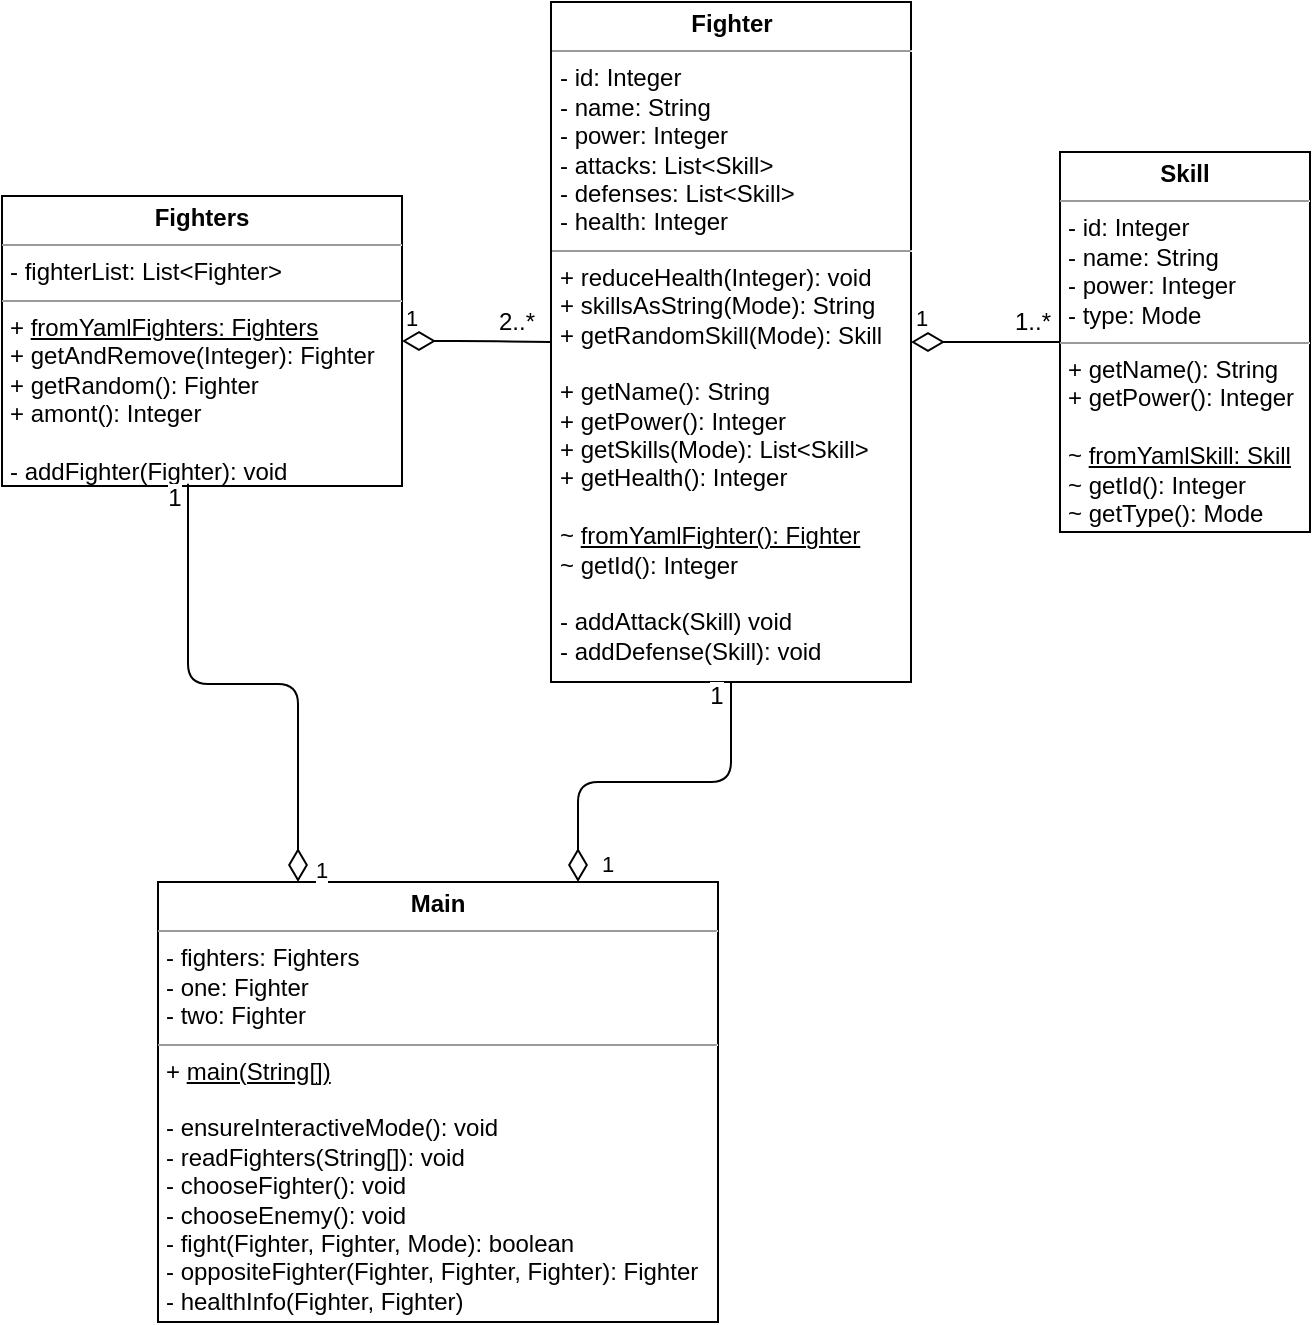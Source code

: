 <mxfile version="12.3.2" type="device" pages="1"><diagram id="r8I7aOsCpsgrst2HwtjH" name="Page-1"><mxGraphModel dx="1168" dy="788" grid="1" gridSize="10" guides="1" tooltips="1" connect="1" arrows="1" fold="1" page="1" pageScale="1" pageWidth="827" pageHeight="1169" math="0" shadow="0"><root><mxCell id="0"/><mxCell id="1" parent="0"/><mxCell id="dvqwYVEK8RVhKuOjQXvO-2" value="&lt;p style=&quot;margin: 0px ; margin-top: 4px ; text-align: center&quot;&gt;&lt;b&gt;Fighter&lt;/b&gt;&lt;/p&gt;&lt;hr size=&quot;1&quot;&gt;&lt;p style=&quot;margin: 0px ; margin-left: 4px&quot;&gt;- id: Integer&lt;/p&gt;&lt;p style=&quot;margin: 0px ; margin-left: 4px&quot;&gt;- name: String&lt;/p&gt;&lt;p style=&quot;margin: 0px ; margin-left: 4px&quot;&gt;- power: Integer&lt;/p&gt;&lt;p style=&quot;margin: 0px ; margin-left: 4px&quot;&gt;- attacks: List&amp;lt;Skill&amp;gt;&lt;/p&gt;&lt;p style=&quot;margin: 0px ; margin-left: 4px&quot;&gt;- defenses: List&amp;lt;Skill&amp;gt;&lt;/p&gt;&lt;p style=&quot;margin: 0px ; margin-left: 4px&quot;&gt;- health: Integer&lt;br&gt;&lt;/p&gt;&lt;hr size=&quot;1&quot;&gt;&lt;p style=&quot;margin: 0px ; margin-left: 4px&quot;&gt;&lt;span&gt;+ reduceHealth(Integer): void&lt;/span&gt;&lt;br&gt;&lt;/p&gt;&lt;p style=&quot;margin: 0px ; margin-left: 4px&quot;&gt;+ skillsAsString(Mode): String&lt;/p&gt;&lt;p style=&quot;margin: 0px ; margin-left: 4px&quot;&gt;+ getRandomSkill(Mode): Skill&lt;/p&gt;&lt;p style=&quot;margin: 0px ; margin-left: 4px&quot;&gt;&lt;br&gt;&lt;/p&gt;&lt;p style=&quot;margin: 0px ; margin-left: 4px&quot;&gt;+ getName(): String&lt;/p&gt;&lt;p style=&quot;margin: 0px ; margin-left: 4px&quot;&gt;+ getPower(): Integer&lt;/p&gt;&lt;p style=&quot;margin: 0px ; margin-left: 4px&quot;&gt;+ getSkills(Mode): List&amp;lt;Skill&amp;gt;&lt;/p&gt;&lt;p style=&quot;margin: 0px ; margin-left: 4px&quot;&gt;+ getHealth(): Integer&lt;/p&gt;&lt;p style=&quot;margin: 0px ; margin-left: 4px&quot;&gt;&lt;br&gt;&lt;/p&gt;&lt;p style=&quot;margin: 0px ; margin-left: 4px&quot;&gt;~&amp;nbsp;&lt;u&gt;fromYamlFighter(): Fighter&lt;/u&gt;&lt;br&gt;&lt;/p&gt;&lt;p style=&quot;margin: 0px ; margin-left: 4px&quot;&gt;~ getId(): Integer&lt;u&gt;&lt;br&gt;&lt;/u&gt;&lt;/p&gt;&lt;p style=&quot;margin: 0px ; margin-left: 4px&quot;&gt;&lt;br&gt;&lt;/p&gt;&lt;p style=&quot;margin: 0px ; margin-left: 4px&quot;&gt;- addAttack(Skill) void&lt;/p&gt;&lt;p style=&quot;margin: 0px ; margin-left: 4px&quot;&gt;- addDefense(Skill): void&lt;/p&gt;" style="verticalAlign=top;align=left;overflow=fill;fontSize=12;fontFamily=Helvetica;html=1;" parent="1" vertex="1"><mxGeometry x="274.5" width="180" height="340" as="geometry"/></mxCell><mxCell id="dvqwYVEK8RVhKuOjQXvO-3" value="&lt;p style=&quot;margin: 0px ; margin-top: 4px ; text-align: center&quot;&gt;&lt;b&gt;Fighters&lt;/b&gt;&lt;/p&gt;&lt;hr size=&quot;1&quot;&gt;&lt;p style=&quot;margin: 0px ; margin-left: 4px&quot;&gt;- fighterList: List&amp;lt;Fighter&amp;gt;&lt;br&gt;&lt;/p&gt;&lt;hr size=&quot;1&quot;&gt;&lt;p style=&quot;margin: 0px ; margin-left: 4px&quot;&gt;+&amp;nbsp;&lt;u&gt;fromYamlFighters: Fighters&lt;/u&gt;&lt;br style=&quot;padding: 0px ; margin: 0px&quot;&gt;+ getAndRemove(Integer): Fighter&lt;br style=&quot;padding: 0px ; margin: 0px&quot;&gt;+ getRandom(): Fighter&lt;/p&gt;&lt;p style=&quot;margin: 0px ; margin-left: 4px&quot;&gt;+ amont(): Integer&lt;br style=&quot;padding: 0px ; margin: 0px&quot;&gt;&lt;br style=&quot;padding: 0px ; margin: 0px&quot;&gt;- addFighter(Fighter): void&lt;br&gt;&lt;/p&gt;" style="verticalAlign=top;align=left;overflow=fill;fontSize=12;fontFamily=Helvetica;html=1;" parent="1" vertex="1"><mxGeometry y="97" width="200" height="145" as="geometry"/></mxCell><mxCell id="dvqwYVEK8RVhKuOjQXvO-5" value="&lt;p style=&quot;margin: 0px ; margin-top: 4px ; text-align: center&quot;&gt;&lt;b&gt;Skill&lt;/b&gt;&lt;/p&gt;&lt;hr size=&quot;1&quot;&gt;&lt;p style=&quot;margin: 0px 0px 0px 4px&quot;&gt;- id: Integer&lt;/p&gt;&lt;p style=&quot;margin: 0px 0px 0px 4px&quot;&gt;- name: String&lt;/p&gt;&lt;p style=&quot;margin: 0px 0px 0px 4px&quot;&gt;- power: Integer&lt;/p&gt;&lt;p style=&quot;margin: 0px 0px 0px 4px&quot;&gt;- type: Mode&lt;/p&gt;&lt;hr size=&quot;1&quot;&gt;&lt;p style=&quot;margin: 0px ; margin-left: 4px&quot;&gt;+ getName(): String&lt;/p&gt;&lt;p style=&quot;margin: 0px ; margin-left: 4px&quot;&gt;+ getPower(): Integer&lt;br style=&quot;padding: 0px ; margin: 0px&quot;&gt;&lt;br&gt;~&amp;nbsp;&lt;u&gt;fromYamlSkill: Skill&lt;/u&gt;&lt;br style=&quot;padding: 0px ; margin: 0px&quot;&gt;~ getId(): Integer&lt;br&gt;&lt;/p&gt;&lt;p style=&quot;margin: 0px ; margin-left: 4px&quot;&gt;~ getType(): Mode&lt;br&gt;&lt;/p&gt;" style="verticalAlign=top;align=left;overflow=fill;fontSize=12;fontFamily=Helvetica;html=1;" parent="1" vertex="1"><mxGeometry x="529" y="75" width="125" height="190" as="geometry"/></mxCell><mxCell id="dvqwYVEK8RVhKuOjQXvO-6" value="1" style="endArrow=none;html=1;endSize=12;startArrow=diamondThin;startSize=14;startFill=0;edgeStyle=orthogonalEdgeStyle;align=left;verticalAlign=bottom;strokeColor=#000000;endFill=0;exitX=1;exitY=0.5;exitDx=0;exitDy=0;entryX=0;entryY=0.5;entryDx=0;entryDy=0;" parent="1" source="dvqwYVEK8RVhKuOjQXvO-3" target="dvqwYVEK8RVhKuOjQXvO-2" edge="1"><mxGeometry x="-1" y="3" relative="1" as="geometry"><mxPoint x="214" y="185" as="sourcePoint"/><mxPoint x="374" y="185" as="targetPoint"/></mxGeometry></mxCell><mxCell id="dvqwYVEK8RVhKuOjQXvO-7" value="2..*" style="text;html=1;resizable=0;points=[];align=center;verticalAlign=middle;labelBackgroundColor=#ffffff;" parent="dvqwYVEK8RVhKuOjQXvO-6" vertex="1" connectable="0"><mxGeometry x="0.733" y="4" relative="1" as="geometry"><mxPoint x="-8" y="-6" as="offset"/></mxGeometry></mxCell><mxCell id="dvqwYVEK8RVhKuOjQXvO-8" value="1" style="endArrow=none;html=1;endSize=12;startArrow=diamondThin;startSize=14;startFill=0;edgeStyle=orthogonalEdgeStyle;align=left;verticalAlign=bottom;strokeColor=#000000;endFill=0;exitX=1;exitY=0.5;exitDx=0;exitDy=0;entryX=0;entryY=0.5;entryDx=0;entryDy=0;" parent="1" source="dvqwYVEK8RVhKuOjQXvO-2" target="dvqwYVEK8RVhKuOjQXvO-5" edge="1"><mxGeometry x="-1" y="3" relative="1" as="geometry"><mxPoint x="598.853" y="155.176" as="sourcePoint"/><mxPoint x="808.265" y="155.176" as="targetPoint"/></mxGeometry></mxCell><mxCell id="dvqwYVEK8RVhKuOjQXvO-9" value="1..*" style="text;html=1;resizable=0;points=[];align=center;verticalAlign=middle;labelBackgroundColor=#ffffff;" parent="dvqwYVEK8RVhKuOjQXvO-8" vertex="1" connectable="0"><mxGeometry x="0.733" y="4" relative="1" as="geometry"><mxPoint x="-4" y="-6" as="offset"/></mxGeometry></mxCell><mxCell id="dvqwYVEK8RVhKuOjQXvO-12" value="&lt;p style=&quot;margin: 0px ; margin-top: 4px ; text-align: center&quot;&gt;&lt;b&gt;Main&lt;/b&gt;&lt;/p&gt;&lt;hr size=&quot;1&quot;&gt;&lt;p style=&quot;margin: 0px 0px 0px 4px&quot;&gt;- fighters: Fighters&lt;/p&gt;&lt;p style=&quot;margin: 0px 0px 0px 4px&quot;&gt;- one: Fighter&lt;/p&gt;&lt;p style=&quot;margin: 0px 0px 0px 4px&quot;&gt;- two: Fighter&lt;/p&gt;&lt;hr size=&quot;1&quot;&gt;&lt;p style=&quot;margin: 0px ; margin-left: 4px&quot;&gt;+ &lt;u&gt;main(String[])&lt;/u&gt;&lt;/p&gt;&lt;p style=&quot;margin: 0px ; margin-left: 4px&quot;&gt;&lt;u&gt;&lt;br&gt;&lt;/u&gt;&lt;/p&gt;&lt;p style=&quot;margin: 0px ; margin-left: 4px&quot;&gt;-&amp;nbsp;ensureInteractiveMode(): void&lt;/p&gt;&lt;p style=&quot;margin: 0px ; margin-left: 4px&quot;&gt;- readFighters(String[]): void&lt;/p&gt;&lt;p style=&quot;margin: 0px ; margin-left: 4px&quot;&gt;- chooseFighter(): void&lt;/p&gt;&lt;p style=&quot;margin: 0px ; margin-left: 4px&quot;&gt;- chooseEnemy(): void&lt;/p&gt;&lt;p style=&quot;margin: 0px ; margin-left: 4px&quot;&gt;- fight(Fighter, Fighter, Mode): boolean&lt;br&gt;&lt;/p&gt;&lt;p style=&quot;margin: 0px ; margin-left: 4px&quot;&gt;- oppositeFighter(Fighter, Fighter, Fighter): Fighter&lt;br&gt;&lt;/p&gt;&lt;p style=&quot;margin: 0px ; margin-left: 4px&quot;&gt;- healthInfo(Fighter, Fighter)&lt;/p&gt;" style="verticalAlign=top;align=left;overflow=fill;fontSize=12;fontFamily=Helvetica;html=1;" parent="1" vertex="1"><mxGeometry x="78" y="440" width="280" height="220" as="geometry"/></mxCell><mxCell id="dvqwYVEK8RVhKuOjQXvO-13" value="1" style="endArrow=none;html=1;endSize=12;startArrow=diamondThin;startSize=14;startFill=0;edgeStyle=orthogonalEdgeStyle;align=left;verticalAlign=bottom;strokeColor=#000000;endFill=0;exitX=0.25;exitY=0;exitDx=0;exitDy=0;entryX=0.465;entryY=0.992;entryDx=0;entryDy=0;entryPerimeter=0;" parent="1" source="dvqwYVEK8RVhKuOjQXvO-12" target="dvqwYVEK8RVhKuOjQXvO-3" edge="1"><mxGeometry x="-0.194" y="102" relative="1" as="geometry"><mxPoint x="148" y="390" as="sourcePoint"/><mxPoint x="88" y="250" as="targetPoint"/><mxPoint x="10" as="offset"/></mxGeometry></mxCell><mxCell id="dvqwYVEK8RVhKuOjQXvO-14" value="1" style="text;html=1;resizable=0;points=[];align=center;verticalAlign=middle;labelBackgroundColor=#ffffff;" parent="dvqwYVEK8RVhKuOjQXvO-13" vertex="1" connectable="0"><mxGeometry x="0.733" y="4" relative="1" as="geometry"><mxPoint x="-3" y="-27" as="offset"/></mxGeometry></mxCell><mxCell id="dvqwYVEK8RVhKuOjQXvO-15" value="1" style="endArrow=none;html=1;endSize=12;startArrow=diamondThin;startSize=14;startFill=0;edgeStyle=orthogonalEdgeStyle;align=left;verticalAlign=bottom;strokeColor=#000000;endFill=0;exitX=0.75;exitY=0;exitDx=0;exitDy=0;entryX=0.5;entryY=1;entryDx=0;entryDy=0;" parent="1" source="dvqwYVEK8RVhKuOjQXvO-12" target="dvqwYVEK8RVhKuOjQXvO-2" edge="1"><mxGeometry x="-0.322" y="-50" relative="1" as="geometry"><mxPoint x="287" y="450" as="sourcePoint"/><mxPoint x="110" y="245" as="targetPoint"/><mxPoint as="offset"/></mxGeometry></mxCell><mxCell id="dvqwYVEK8RVhKuOjQXvO-16" value="1" style="text;html=1;resizable=0;points=[];align=center;verticalAlign=middle;labelBackgroundColor=#ffffff;" parent="dvqwYVEK8RVhKuOjQXvO-15" vertex="1" connectable="0"><mxGeometry x="0.733" y="4" relative="1" as="geometry"><mxPoint x="-4" y="-17" as="offset"/></mxGeometry></mxCell></root></mxGraphModel></diagram></mxfile>